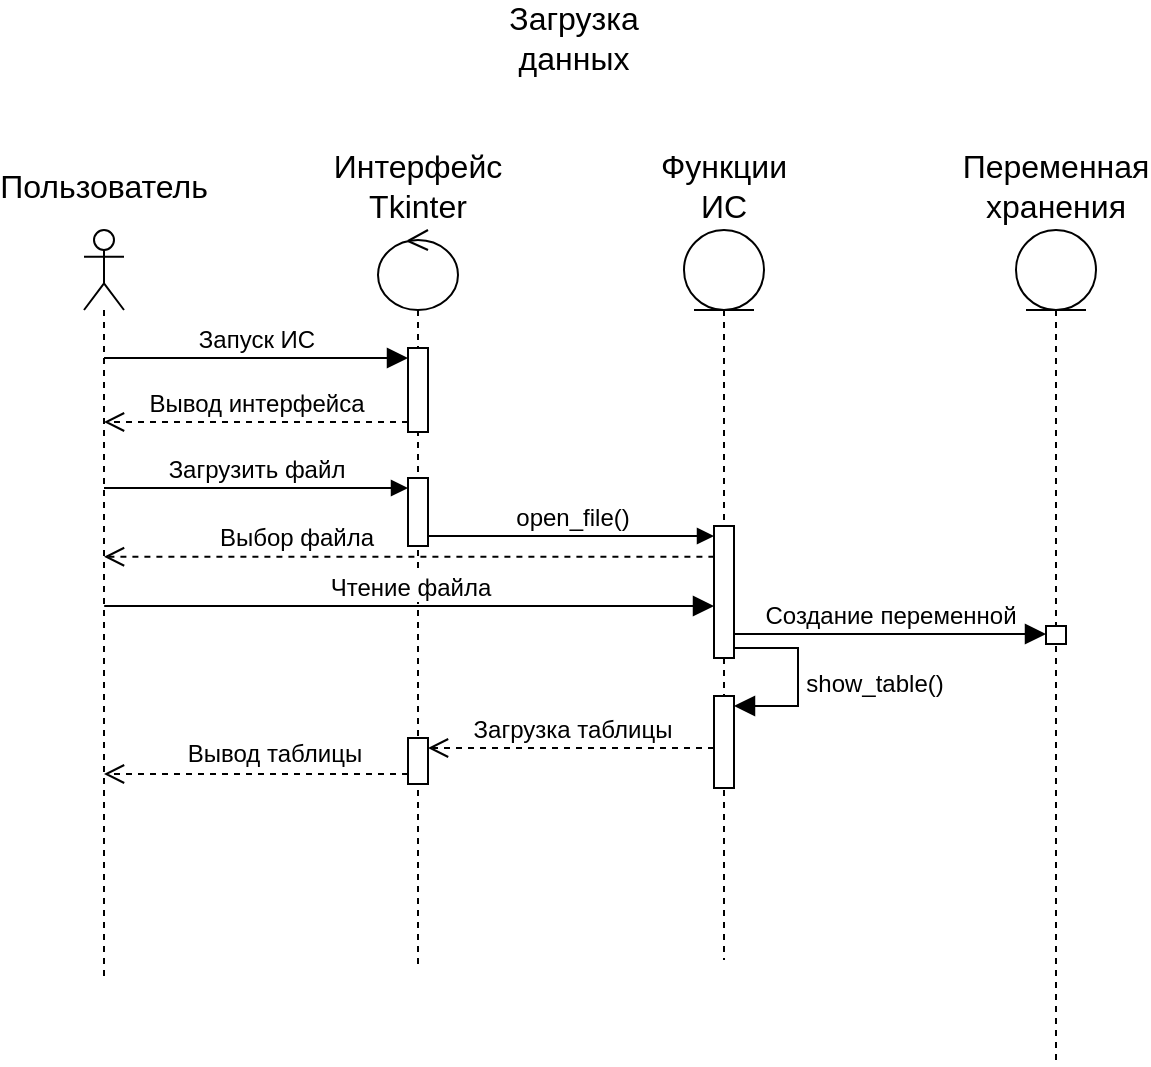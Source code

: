 <mxfile version="24.7.17" pages="2">
  <diagram name="Загрузка данных" id="WMLHR8_eikk8-gmmr01T">
    <mxGraphModel dx="1834" dy="1294" grid="0" gridSize="10" guides="1" tooltips="1" connect="1" arrows="1" fold="1" page="0" pageScale="1" pageWidth="827" pageHeight="1169" math="0" shadow="0">
      <root>
        <mxCell id="0" />
        <mxCell id="1" parent="0" />
        <mxCell id="1yvvPG2KULLi0O_kODMs-4" value="Загрузка данных" style="text;html=1;align=center;verticalAlign=middle;whiteSpace=wrap;rounded=0;fontSize=16;" parent="1" vertex="1">
          <mxGeometry x="171" y="-101" width="60" height="30" as="geometry" />
        </mxCell>
        <mxCell id="1yvvPG2KULLi0O_kODMs-5" value="" style="shape=umlLifeline;perimeter=lifelinePerimeter;whiteSpace=wrap;html=1;container=1;dropTarget=0;collapsible=0;recursiveResize=0;outlineConnect=0;portConstraint=eastwest;newEdgeStyle={&quot;curved&quot;:0,&quot;rounded&quot;:0};participant=umlActor;" parent="1" vertex="1">
          <mxGeometry x="-44" y="10" width="20" height="376" as="geometry" />
        </mxCell>
        <mxCell id="1yvvPG2KULLi0O_kODMs-6" value="" style="shape=umlLifeline;perimeter=lifelinePerimeter;whiteSpace=wrap;html=1;container=1;dropTarget=0;collapsible=0;recursiveResize=0;outlineConnect=0;portConstraint=eastwest;newEdgeStyle={&quot;curved&quot;:0,&quot;rounded&quot;:0};participant=umlControl;" parent="1" vertex="1">
          <mxGeometry x="103" y="10" width="40" height="368" as="geometry" />
        </mxCell>
        <mxCell id="1yvvPG2KULLi0O_kODMs-10" value="" style="html=1;points=[[0,0,0,0,5],[0,1,0,0,-5],[1,0,0,0,5],[1,1,0,0,-5]];perimeter=orthogonalPerimeter;outlineConnect=0;targetShapes=umlLifeline;portConstraint=eastwest;newEdgeStyle={&quot;curved&quot;:0,&quot;rounded&quot;:0};" parent="1yvvPG2KULLi0O_kODMs-6" vertex="1">
          <mxGeometry x="15" y="59" width="10" height="42" as="geometry" />
        </mxCell>
        <mxCell id="1yvvPG2KULLi0O_kODMs-13" value="" style="html=1;points=[[0,0,0,0,5],[0,1,0,0,-5],[1,0,0,0,5],[1,1,0,0,-5]];perimeter=orthogonalPerimeter;outlineConnect=0;targetShapes=umlLifeline;portConstraint=eastwest;newEdgeStyle={&quot;curved&quot;:0,&quot;rounded&quot;:0};" parent="1yvvPG2KULLi0O_kODMs-6" vertex="1">
          <mxGeometry x="15" y="124" width="10" height="34" as="geometry" />
        </mxCell>
        <mxCell id="1yvvPG2KULLi0O_kODMs-33" value="" style="html=1;points=[[0,0,0,0,5],[0,1,0,0,-5],[1,0,0,0,5],[1,1,0,0,-5]];perimeter=orthogonalPerimeter;outlineConnect=0;targetShapes=umlLifeline;portConstraint=eastwest;newEdgeStyle={&quot;curved&quot;:0,&quot;rounded&quot;:0};" parent="1yvvPG2KULLi0O_kODMs-6" vertex="1">
          <mxGeometry x="15" y="254" width="10" height="23" as="geometry" />
        </mxCell>
        <mxCell id="1yvvPG2KULLi0O_kODMs-7" value="" style="shape=umlLifeline;perimeter=lifelinePerimeter;whiteSpace=wrap;html=1;container=1;dropTarget=0;collapsible=0;recursiveResize=0;outlineConnect=0;portConstraint=eastwest;newEdgeStyle={&quot;curved&quot;:0,&quot;rounded&quot;:0};participant=umlEntity;" parent="1" vertex="1">
          <mxGeometry x="256" y="10" width="40" height="365" as="geometry" />
        </mxCell>
        <mxCell id="1yvvPG2KULLi0O_kODMs-15" value="" style="html=1;points=[[0,0,0,0,5],[0,1,0,0,-5],[1,0,0,0,5],[1,1,0,0,-5]];perimeter=orthogonalPerimeter;outlineConnect=0;targetShapes=umlLifeline;portConstraint=eastwest;newEdgeStyle={&quot;curved&quot;:0,&quot;rounded&quot;:0};" parent="1yvvPG2KULLi0O_kODMs-7" vertex="1">
          <mxGeometry x="15" y="148" width="10" height="66" as="geometry" />
        </mxCell>
        <mxCell id="1yvvPG2KULLi0O_kODMs-29" value="" style="html=1;points=[[0,0,0,0,5],[0,1,0,0,-5],[1,0,0,0,5],[1,1,0,0,-5]];perimeter=orthogonalPerimeter;outlineConnect=0;targetShapes=umlLifeline;portConstraint=eastwest;newEdgeStyle={&quot;curved&quot;:0,&quot;rounded&quot;:0};" parent="1yvvPG2KULLi0O_kODMs-7" vertex="1">
          <mxGeometry x="15" y="233" width="10" height="46" as="geometry" />
        </mxCell>
        <mxCell id="1yvvPG2KULLi0O_kODMs-36" value="show_table()" style="html=1;verticalAlign=bottom;endArrow=block;curved=0;rounded=0;fontSize=12;startSize=8;endSize=8;exitX=1;exitY=1;exitDx=0;exitDy=-5;exitPerimeter=0;entryX=1;entryY=0;entryDx=0;entryDy=5;entryPerimeter=0;" parent="1yvvPG2KULLi0O_kODMs-7" source="1yvvPG2KULLi0O_kODMs-15" target="1yvvPG2KULLi0O_kODMs-29" edge="1">
          <mxGeometry x="0.269" y="38" width="80" relative="1" as="geometry">
            <mxPoint x="53" y="229" as="sourcePoint" />
            <mxPoint x="133" y="229" as="targetPoint" />
            <Array as="points">
              <mxPoint x="57" y="209" />
              <mxPoint x="57" y="238" />
            </Array>
            <mxPoint as="offset" />
          </mxGeometry>
        </mxCell>
        <mxCell id="1yvvPG2KULLi0O_kODMs-9" value="" style="shape=umlLifeline;perimeter=lifelinePerimeter;whiteSpace=wrap;html=1;container=1;dropTarget=0;collapsible=0;recursiveResize=0;outlineConnect=0;portConstraint=eastwest;newEdgeStyle={&quot;curved&quot;:0,&quot;rounded&quot;:0};participant=umlEntity;" parent="1" vertex="1">
          <mxGeometry x="422" y="10" width="40" height="417" as="geometry" />
        </mxCell>
        <mxCell id="1yvvPG2KULLi0O_kODMs-22" value="" style="html=1;points=[[0,0,0,0,5],[0,1,0,0,-5],[1,0,0,0,5],[1,1,0,0,-5]];perimeter=orthogonalPerimeter;outlineConnect=0;targetShapes=umlLifeline;portConstraint=eastwest;newEdgeStyle={&quot;curved&quot;:0,&quot;rounded&quot;:0};" parent="1yvvPG2KULLi0O_kODMs-9" vertex="1">
          <mxGeometry x="15" y="198" width="10" height="9" as="geometry" />
        </mxCell>
        <mxCell id="1yvvPG2KULLi0O_kODMs-11" value="Запуск ИС" style="html=1;verticalAlign=bottom;endArrow=block;curved=0;rounded=0;entryX=0;entryY=0;entryDx=0;entryDy=5;fontSize=12;startSize=8;endSize=8;" parent="1" source="1yvvPG2KULLi0O_kODMs-5" target="1yvvPG2KULLi0O_kODMs-10" edge="1">
          <mxGeometry relative="1" as="geometry">
            <mxPoint x="48" y="74" as="sourcePoint" />
          </mxGeometry>
        </mxCell>
        <mxCell id="1yvvPG2KULLi0O_kODMs-12" value="Вывод интерфейса" style="html=1;verticalAlign=bottom;endArrow=open;dashed=1;endSize=8;curved=0;rounded=0;exitX=0;exitY=1;exitDx=0;exitDy=-5;fontSize=12;" parent="1" source="1yvvPG2KULLi0O_kODMs-10" target="1yvvPG2KULLi0O_kODMs-5" edge="1">
          <mxGeometry relative="1" as="geometry">
            <mxPoint x="48" y="144" as="targetPoint" />
          </mxGeometry>
        </mxCell>
        <mxCell id="1yvvPG2KULLi0O_kODMs-14" value="Загрузить файл" style="html=1;verticalAlign=bottom;startArrow=none;endArrow=block;startSize=8;curved=0;rounded=0;entryX=0;entryY=0;entryDx=0;entryDy=5;fontSize=12;startFill=0;" parent="1" source="1yvvPG2KULLi0O_kODMs-5" target="1yvvPG2KULLi0O_kODMs-13" edge="1">
          <mxGeometry relative="1" as="geometry">
            <mxPoint x="48" y="172" as="sourcePoint" />
          </mxGeometry>
        </mxCell>
        <mxCell id="1yvvPG2KULLi0O_kODMs-16" value="open_file()" style="html=1;verticalAlign=bottom;startArrow=none;endArrow=block;startSize=8;curved=0;rounded=0;entryX=0;entryY=0;entryDx=0;entryDy=5;fontSize=12;exitX=1;exitY=1;exitDx=0;exitDy=-5;exitPerimeter=0;startFill=0;" parent="1" source="1yvvPG2KULLi0O_kODMs-13" target="1yvvPG2KULLi0O_kODMs-15" edge="1">
          <mxGeometry relative="1" as="geometry">
            <mxPoint x="201" y="163" as="sourcePoint" />
          </mxGeometry>
        </mxCell>
        <mxCell id="1yvvPG2KULLi0O_kODMs-18" value="Пользователь" style="text;html=1;align=center;verticalAlign=middle;whiteSpace=wrap;rounded=0;fontSize=16;" parent="1" vertex="1">
          <mxGeometry x="-64" y="-27" width="60" height="30" as="geometry" />
        </mxCell>
        <mxCell id="1yvvPG2KULLi0O_kODMs-19" value="Интерфейс Tkinter" style="text;html=1;align=center;verticalAlign=middle;whiteSpace=wrap;rounded=0;fontSize=16;" parent="1" vertex="1">
          <mxGeometry x="93" y="-27" width="60" height="30" as="geometry" />
        </mxCell>
        <mxCell id="1yvvPG2KULLi0O_kODMs-20" value="Функции ИС" style="text;html=1;align=center;verticalAlign=middle;whiteSpace=wrap;rounded=0;fontSize=16;" parent="1" vertex="1">
          <mxGeometry x="246" y="-27" width="60" height="30" as="geometry" />
        </mxCell>
        <mxCell id="1yvvPG2KULLi0O_kODMs-21" value="Переменная хранения" style="text;html=1;align=center;verticalAlign=middle;whiteSpace=wrap;rounded=0;fontSize=16;" parent="1" vertex="1">
          <mxGeometry x="412" y="-27" width="60" height="30" as="geometry" />
        </mxCell>
        <mxCell id="1yvvPG2KULLi0O_kODMs-23" value="Чтение файла" style="html=1;verticalAlign=bottom;endArrow=block;curved=0;rounded=0;entryX=0;entryY=1;entryDx=0;entryDy=-5;fontSize=12;startSize=8;endSize=8;entryPerimeter=0;" parent="1" edge="1">
          <mxGeometry relative="1" as="geometry">
            <mxPoint x="-33.9" y="198" as="sourcePoint" />
            <mxPoint x="271" y="198" as="targetPoint" />
          </mxGeometry>
        </mxCell>
        <mxCell id="1yvvPG2KULLi0O_kODMs-32" value="Загрузка таблицы" style="html=1;verticalAlign=bottom;endArrow=open;dashed=1;endSize=8;curved=0;rounded=0;fontSize=12;entryX=1;entryY=0;entryDx=0;entryDy=5;entryPerimeter=0;" parent="1" source="1yvvPG2KULLi0O_kODMs-29" target="1yvvPG2KULLi0O_kODMs-33" edge="1">
          <mxGeometry x="0.003" relative="1" as="geometry">
            <mxPoint x="382" y="260" as="sourcePoint" />
            <mxPoint x="160" y="269" as="targetPoint" />
            <mxPoint as="offset" />
          </mxGeometry>
        </mxCell>
        <mxCell id="1yvvPG2KULLi0O_kODMs-34" value="" style="html=1;verticalAlign=bottom;endArrow=open;dashed=1;endSize=8;curved=0;rounded=0;fontSize=12;" parent="1" target="1yvvPG2KULLi0O_kODMs-5" edge="1">
          <mxGeometry relative="1" as="geometry">
            <mxPoint x="118" y="282" as="sourcePoint" />
            <mxPoint x="38" y="282" as="targetPoint" />
          </mxGeometry>
        </mxCell>
        <mxCell id="1yvvPG2KULLi0O_kODMs-35" value="Вывод таблицы" style="text;html=1;align=center;verticalAlign=middle;whiteSpace=wrap;rounded=0;fontSize=12;" parent="1" vertex="1">
          <mxGeometry x="-4" y="257" width="111" height="30" as="geometry" />
        </mxCell>
        <mxCell id="1yvvPG2KULLi0O_kODMs-37" value="Выбор файла" style="html=1;verticalAlign=bottom;endArrow=open;dashed=1;endSize=8;curved=0;rounded=0;fontSize=12;exitX=0.02;exitY=0.233;exitDx=0;exitDy=0;exitPerimeter=0;" parent="1" source="1yvvPG2KULLi0O_kODMs-15" target="1yvvPG2KULLi0O_kODMs-5" edge="1">
          <mxGeometry x="0.37" relative="1" as="geometry">
            <mxPoint x="255" y="183" as="sourcePoint" />
            <mxPoint x="181" y="193" as="targetPoint" />
            <mxPoint as="offset" />
          </mxGeometry>
        </mxCell>
        <mxCell id="1yvvPG2KULLi0O_kODMs-39" value="Создание переменной" style="html=1;verticalAlign=bottom;endArrow=block;curved=0;rounded=0;fontSize=12;startSize=8;endSize=8;" parent="1" target="1yvvPG2KULLi0O_kODMs-22" edge="1">
          <mxGeometry width="80" relative="1" as="geometry">
            <mxPoint x="281" y="212" as="sourcePoint" />
            <mxPoint x="361" y="212" as="targetPoint" />
          </mxGeometry>
        </mxCell>
      </root>
    </mxGraphModel>
  </diagram>
  <diagram id="bs2mz7aOSbvC65Oy3pLB" name="Страница — 2">
    <mxGraphModel dx="1834" dy="1294" grid="0" gridSize="10" guides="1" tooltips="1" connect="1" arrows="1" fold="1" page="0" pageScale="1" pageWidth="827" pageHeight="1169" math="0" shadow="0">
      <root>
        <mxCell id="0" />
        <mxCell id="1" parent="0" />
        <mxCell id="nKGhFFemzzBmGRY8UKS0-1" value="Загрузка данных" style="text;html=1;align=center;verticalAlign=middle;whiteSpace=wrap;rounded=0;fontSize=16;" vertex="1" parent="1">
          <mxGeometry x="171" y="-101" width="60" height="30" as="geometry" />
        </mxCell>
        <mxCell id="nKGhFFemzzBmGRY8UKS0-2" value="" style="shape=umlLifeline;perimeter=lifelinePerimeter;whiteSpace=wrap;html=1;container=1;dropTarget=0;collapsible=0;recursiveResize=0;outlineConnect=0;portConstraint=eastwest;newEdgeStyle={&quot;curved&quot;:0,&quot;rounded&quot;:0};participant=umlActor;" vertex="1" parent="1">
          <mxGeometry x="-44" y="10" width="20" height="376" as="geometry" />
        </mxCell>
        <mxCell id="nKGhFFemzzBmGRY8UKS0-3" value="" style="shape=umlLifeline;perimeter=lifelinePerimeter;whiteSpace=wrap;html=1;container=1;dropTarget=0;collapsible=0;recursiveResize=0;outlineConnect=0;portConstraint=eastwest;newEdgeStyle={&quot;curved&quot;:0,&quot;rounded&quot;:0};participant=umlControl;" vertex="1" parent="1">
          <mxGeometry x="103" y="10" width="40" height="368" as="geometry" />
        </mxCell>
        <mxCell id="nKGhFFemzzBmGRY8UKS0-4" value="" style="html=1;points=[[0,0,0,0,5],[0,1,0,0,-5],[1,0,0,0,5],[1,1,0,0,-5]];perimeter=orthogonalPerimeter;outlineConnect=0;targetShapes=umlLifeline;portConstraint=eastwest;newEdgeStyle={&quot;curved&quot;:0,&quot;rounded&quot;:0};" vertex="1" parent="nKGhFFemzzBmGRY8UKS0-3">
          <mxGeometry x="15" y="59" width="10" height="42" as="geometry" />
        </mxCell>
        <mxCell id="nKGhFFemzzBmGRY8UKS0-5" value="" style="html=1;points=[[0,0,0,0,5],[0,1,0,0,-5],[1,0,0,0,5],[1,1,0,0,-5]];perimeter=orthogonalPerimeter;outlineConnect=0;targetShapes=umlLifeline;portConstraint=eastwest;newEdgeStyle={&quot;curved&quot;:0,&quot;rounded&quot;:0};" vertex="1" parent="nKGhFFemzzBmGRY8UKS0-3">
          <mxGeometry x="15" y="124" width="10" height="34" as="geometry" />
        </mxCell>
        <mxCell id="nKGhFFemzzBmGRY8UKS0-6" value="" style="html=1;points=[[0,0,0,0,5],[0,1,0,0,-5],[1,0,0,0,5],[1,1,0,0,-5]];perimeter=orthogonalPerimeter;outlineConnect=0;targetShapes=umlLifeline;portConstraint=eastwest;newEdgeStyle={&quot;curved&quot;:0,&quot;rounded&quot;:0};" vertex="1" parent="nKGhFFemzzBmGRY8UKS0-3">
          <mxGeometry x="15" y="254" width="10" height="23" as="geometry" />
        </mxCell>
        <mxCell id="nKGhFFemzzBmGRY8UKS0-7" value="" style="shape=umlLifeline;perimeter=lifelinePerimeter;whiteSpace=wrap;html=1;container=1;dropTarget=0;collapsible=0;recursiveResize=0;outlineConnect=0;portConstraint=eastwest;newEdgeStyle={&quot;curved&quot;:0,&quot;rounded&quot;:0};participant=umlEntity;" vertex="1" parent="1">
          <mxGeometry x="256" y="10" width="40" height="365" as="geometry" />
        </mxCell>
        <mxCell id="nKGhFFemzzBmGRY8UKS0-8" value="" style="html=1;points=[[0,0,0,0,5],[0,1,0,0,-5],[1,0,0,0,5],[1,1,0,0,-5]];perimeter=orthogonalPerimeter;outlineConnect=0;targetShapes=umlLifeline;portConstraint=eastwest;newEdgeStyle={&quot;curved&quot;:0,&quot;rounded&quot;:0};" vertex="1" parent="nKGhFFemzzBmGRY8UKS0-7">
          <mxGeometry x="15" y="148" width="10" height="66" as="geometry" />
        </mxCell>
        <mxCell id="nKGhFFemzzBmGRY8UKS0-9" value="" style="html=1;points=[[0,0,0,0,5],[0,1,0,0,-5],[1,0,0,0,5],[1,1,0,0,-5]];perimeter=orthogonalPerimeter;outlineConnect=0;targetShapes=umlLifeline;portConstraint=eastwest;newEdgeStyle={&quot;curved&quot;:0,&quot;rounded&quot;:0};" vertex="1" parent="nKGhFFemzzBmGRY8UKS0-7">
          <mxGeometry x="15" y="233" width="10" height="46" as="geometry" />
        </mxCell>
        <mxCell id="nKGhFFemzzBmGRY8UKS0-10" value="show_table()" style="html=1;verticalAlign=bottom;endArrow=block;curved=0;rounded=0;fontSize=12;startSize=8;endSize=8;exitX=1;exitY=1;exitDx=0;exitDy=-5;exitPerimeter=0;entryX=1;entryY=0;entryDx=0;entryDy=5;entryPerimeter=0;" edge="1" parent="nKGhFFemzzBmGRY8UKS0-7" source="nKGhFFemzzBmGRY8UKS0-8" target="nKGhFFemzzBmGRY8UKS0-9">
          <mxGeometry x="0.269" y="38" width="80" relative="1" as="geometry">
            <mxPoint x="53" y="229" as="sourcePoint" />
            <mxPoint x="133" y="229" as="targetPoint" />
            <Array as="points">
              <mxPoint x="57" y="209" />
              <mxPoint x="57" y="238" />
            </Array>
            <mxPoint as="offset" />
          </mxGeometry>
        </mxCell>
        <mxCell id="nKGhFFemzzBmGRY8UKS0-11" value="" style="shape=umlLifeline;perimeter=lifelinePerimeter;whiteSpace=wrap;html=1;container=1;dropTarget=0;collapsible=0;recursiveResize=0;outlineConnect=0;portConstraint=eastwest;newEdgeStyle={&quot;curved&quot;:0,&quot;rounded&quot;:0};participant=umlEntity;" vertex="1" parent="1">
          <mxGeometry x="422" y="10" width="40" height="417" as="geometry" />
        </mxCell>
        <mxCell id="nKGhFFemzzBmGRY8UKS0-12" value="" style="html=1;points=[[0,0,0,0,5],[0,1,0,0,-5],[1,0,0,0,5],[1,1,0,0,-5]];perimeter=orthogonalPerimeter;outlineConnect=0;targetShapes=umlLifeline;portConstraint=eastwest;newEdgeStyle={&quot;curved&quot;:0,&quot;rounded&quot;:0};" vertex="1" parent="nKGhFFemzzBmGRY8UKS0-11">
          <mxGeometry x="15" y="198" width="10" height="9" as="geometry" />
        </mxCell>
        <mxCell id="nKGhFFemzzBmGRY8UKS0-13" value="Запуск ИС" style="html=1;verticalAlign=bottom;endArrow=block;curved=0;rounded=0;entryX=0;entryY=0;entryDx=0;entryDy=5;fontSize=12;startSize=8;endSize=8;" edge="1" parent="1" source="nKGhFFemzzBmGRY8UKS0-2" target="nKGhFFemzzBmGRY8UKS0-4">
          <mxGeometry relative="1" as="geometry">
            <mxPoint x="48" y="74" as="sourcePoint" />
          </mxGeometry>
        </mxCell>
        <mxCell id="nKGhFFemzzBmGRY8UKS0-14" value="Вывод интерфейса" style="html=1;verticalAlign=bottom;endArrow=open;dashed=1;endSize=8;curved=0;rounded=0;exitX=0;exitY=1;exitDx=0;exitDy=-5;fontSize=12;" edge="1" parent="1" source="nKGhFFemzzBmGRY8UKS0-4" target="nKGhFFemzzBmGRY8UKS0-2">
          <mxGeometry relative="1" as="geometry">
            <mxPoint x="48" y="144" as="targetPoint" />
          </mxGeometry>
        </mxCell>
        <mxCell id="nKGhFFemzzBmGRY8UKS0-15" value="Загрузить файл" style="html=1;verticalAlign=bottom;startArrow=none;endArrow=block;startSize=8;curved=0;rounded=0;entryX=0;entryY=0;entryDx=0;entryDy=5;fontSize=12;startFill=0;" edge="1" parent="1" source="nKGhFFemzzBmGRY8UKS0-2" target="nKGhFFemzzBmGRY8UKS0-5">
          <mxGeometry relative="1" as="geometry">
            <mxPoint x="48" y="172" as="sourcePoint" />
          </mxGeometry>
        </mxCell>
        <mxCell id="nKGhFFemzzBmGRY8UKS0-16" value="open_file()" style="html=1;verticalAlign=bottom;startArrow=none;endArrow=block;startSize=8;curved=0;rounded=0;entryX=0;entryY=0;entryDx=0;entryDy=5;fontSize=12;exitX=1;exitY=1;exitDx=0;exitDy=-5;exitPerimeter=0;startFill=0;" edge="1" parent="1" source="nKGhFFemzzBmGRY8UKS0-5" target="nKGhFFemzzBmGRY8UKS0-8">
          <mxGeometry relative="1" as="geometry">
            <mxPoint x="201" y="163" as="sourcePoint" />
          </mxGeometry>
        </mxCell>
        <mxCell id="nKGhFFemzzBmGRY8UKS0-17" value="Пользователь" style="text;html=1;align=center;verticalAlign=middle;whiteSpace=wrap;rounded=0;fontSize=16;" vertex="1" parent="1">
          <mxGeometry x="-64" y="-27" width="60" height="30" as="geometry" />
        </mxCell>
        <mxCell id="nKGhFFemzzBmGRY8UKS0-18" value="Интерфейс Tkinter" style="text;html=1;align=center;verticalAlign=middle;whiteSpace=wrap;rounded=0;fontSize=16;" vertex="1" parent="1">
          <mxGeometry x="93" y="-27" width="60" height="30" as="geometry" />
        </mxCell>
        <mxCell id="nKGhFFemzzBmGRY8UKS0-19" value="Функции ИС" style="text;html=1;align=center;verticalAlign=middle;whiteSpace=wrap;rounded=0;fontSize=16;" vertex="1" parent="1">
          <mxGeometry x="246" y="-27" width="60" height="30" as="geometry" />
        </mxCell>
        <mxCell id="nKGhFFemzzBmGRY8UKS0-20" value="Переменная хранения" style="text;html=1;align=center;verticalAlign=middle;whiteSpace=wrap;rounded=0;fontSize=16;" vertex="1" parent="1">
          <mxGeometry x="412" y="-27" width="60" height="30" as="geometry" />
        </mxCell>
        <mxCell id="nKGhFFemzzBmGRY8UKS0-21" value="Чтение файла" style="html=1;verticalAlign=bottom;endArrow=block;curved=0;rounded=0;entryX=0;entryY=1;entryDx=0;entryDy=-5;fontSize=12;startSize=8;endSize=8;entryPerimeter=0;" edge="1" parent="1">
          <mxGeometry relative="1" as="geometry">
            <mxPoint x="-33.9" y="198" as="sourcePoint" />
            <mxPoint x="271" y="198" as="targetPoint" />
          </mxGeometry>
        </mxCell>
        <mxCell id="nKGhFFemzzBmGRY8UKS0-22" value="Загрузка таблицы" style="html=1;verticalAlign=bottom;endArrow=open;dashed=1;endSize=8;curved=0;rounded=0;fontSize=12;entryX=1;entryY=0;entryDx=0;entryDy=5;entryPerimeter=0;" edge="1" parent="1" source="nKGhFFemzzBmGRY8UKS0-9" target="nKGhFFemzzBmGRY8UKS0-6">
          <mxGeometry x="0.003" relative="1" as="geometry">
            <mxPoint x="382" y="260" as="sourcePoint" />
            <mxPoint x="160" y="269" as="targetPoint" />
            <mxPoint as="offset" />
          </mxGeometry>
        </mxCell>
        <mxCell id="nKGhFFemzzBmGRY8UKS0-23" value="" style="html=1;verticalAlign=bottom;endArrow=open;dashed=1;endSize=8;curved=0;rounded=0;fontSize=12;" edge="1" parent="1" target="nKGhFFemzzBmGRY8UKS0-2">
          <mxGeometry relative="1" as="geometry">
            <mxPoint x="118" y="282" as="sourcePoint" />
            <mxPoint x="38" y="282" as="targetPoint" />
          </mxGeometry>
        </mxCell>
        <mxCell id="nKGhFFemzzBmGRY8UKS0-24" value="Вывод таблицы" style="text;html=1;align=center;verticalAlign=middle;whiteSpace=wrap;rounded=0;fontSize=12;" vertex="1" parent="1">
          <mxGeometry x="-4" y="257" width="111" height="30" as="geometry" />
        </mxCell>
        <mxCell id="nKGhFFemzzBmGRY8UKS0-25" value="Выбор файла" style="html=1;verticalAlign=bottom;endArrow=open;dashed=1;endSize=8;curved=0;rounded=0;fontSize=12;exitX=0.02;exitY=0.233;exitDx=0;exitDy=0;exitPerimeter=0;" edge="1" parent="1" source="nKGhFFemzzBmGRY8UKS0-8" target="nKGhFFemzzBmGRY8UKS0-2">
          <mxGeometry x="0.37" relative="1" as="geometry">
            <mxPoint x="255" y="183" as="sourcePoint" />
            <mxPoint x="181" y="193" as="targetPoint" />
            <mxPoint as="offset" />
          </mxGeometry>
        </mxCell>
        <mxCell id="nKGhFFemzzBmGRY8UKS0-26" value="Создание переменной" style="html=1;verticalAlign=bottom;endArrow=block;curved=0;rounded=0;fontSize=12;startSize=8;endSize=8;" edge="1" parent="1" target="nKGhFFemzzBmGRY8UKS0-12">
          <mxGeometry width="80" relative="1" as="geometry">
            <mxPoint x="281" y="212" as="sourcePoint" />
            <mxPoint x="361" y="212" as="targetPoint" />
          </mxGeometry>
        </mxCell>
      </root>
    </mxGraphModel>
  </diagram>
</mxfile>
